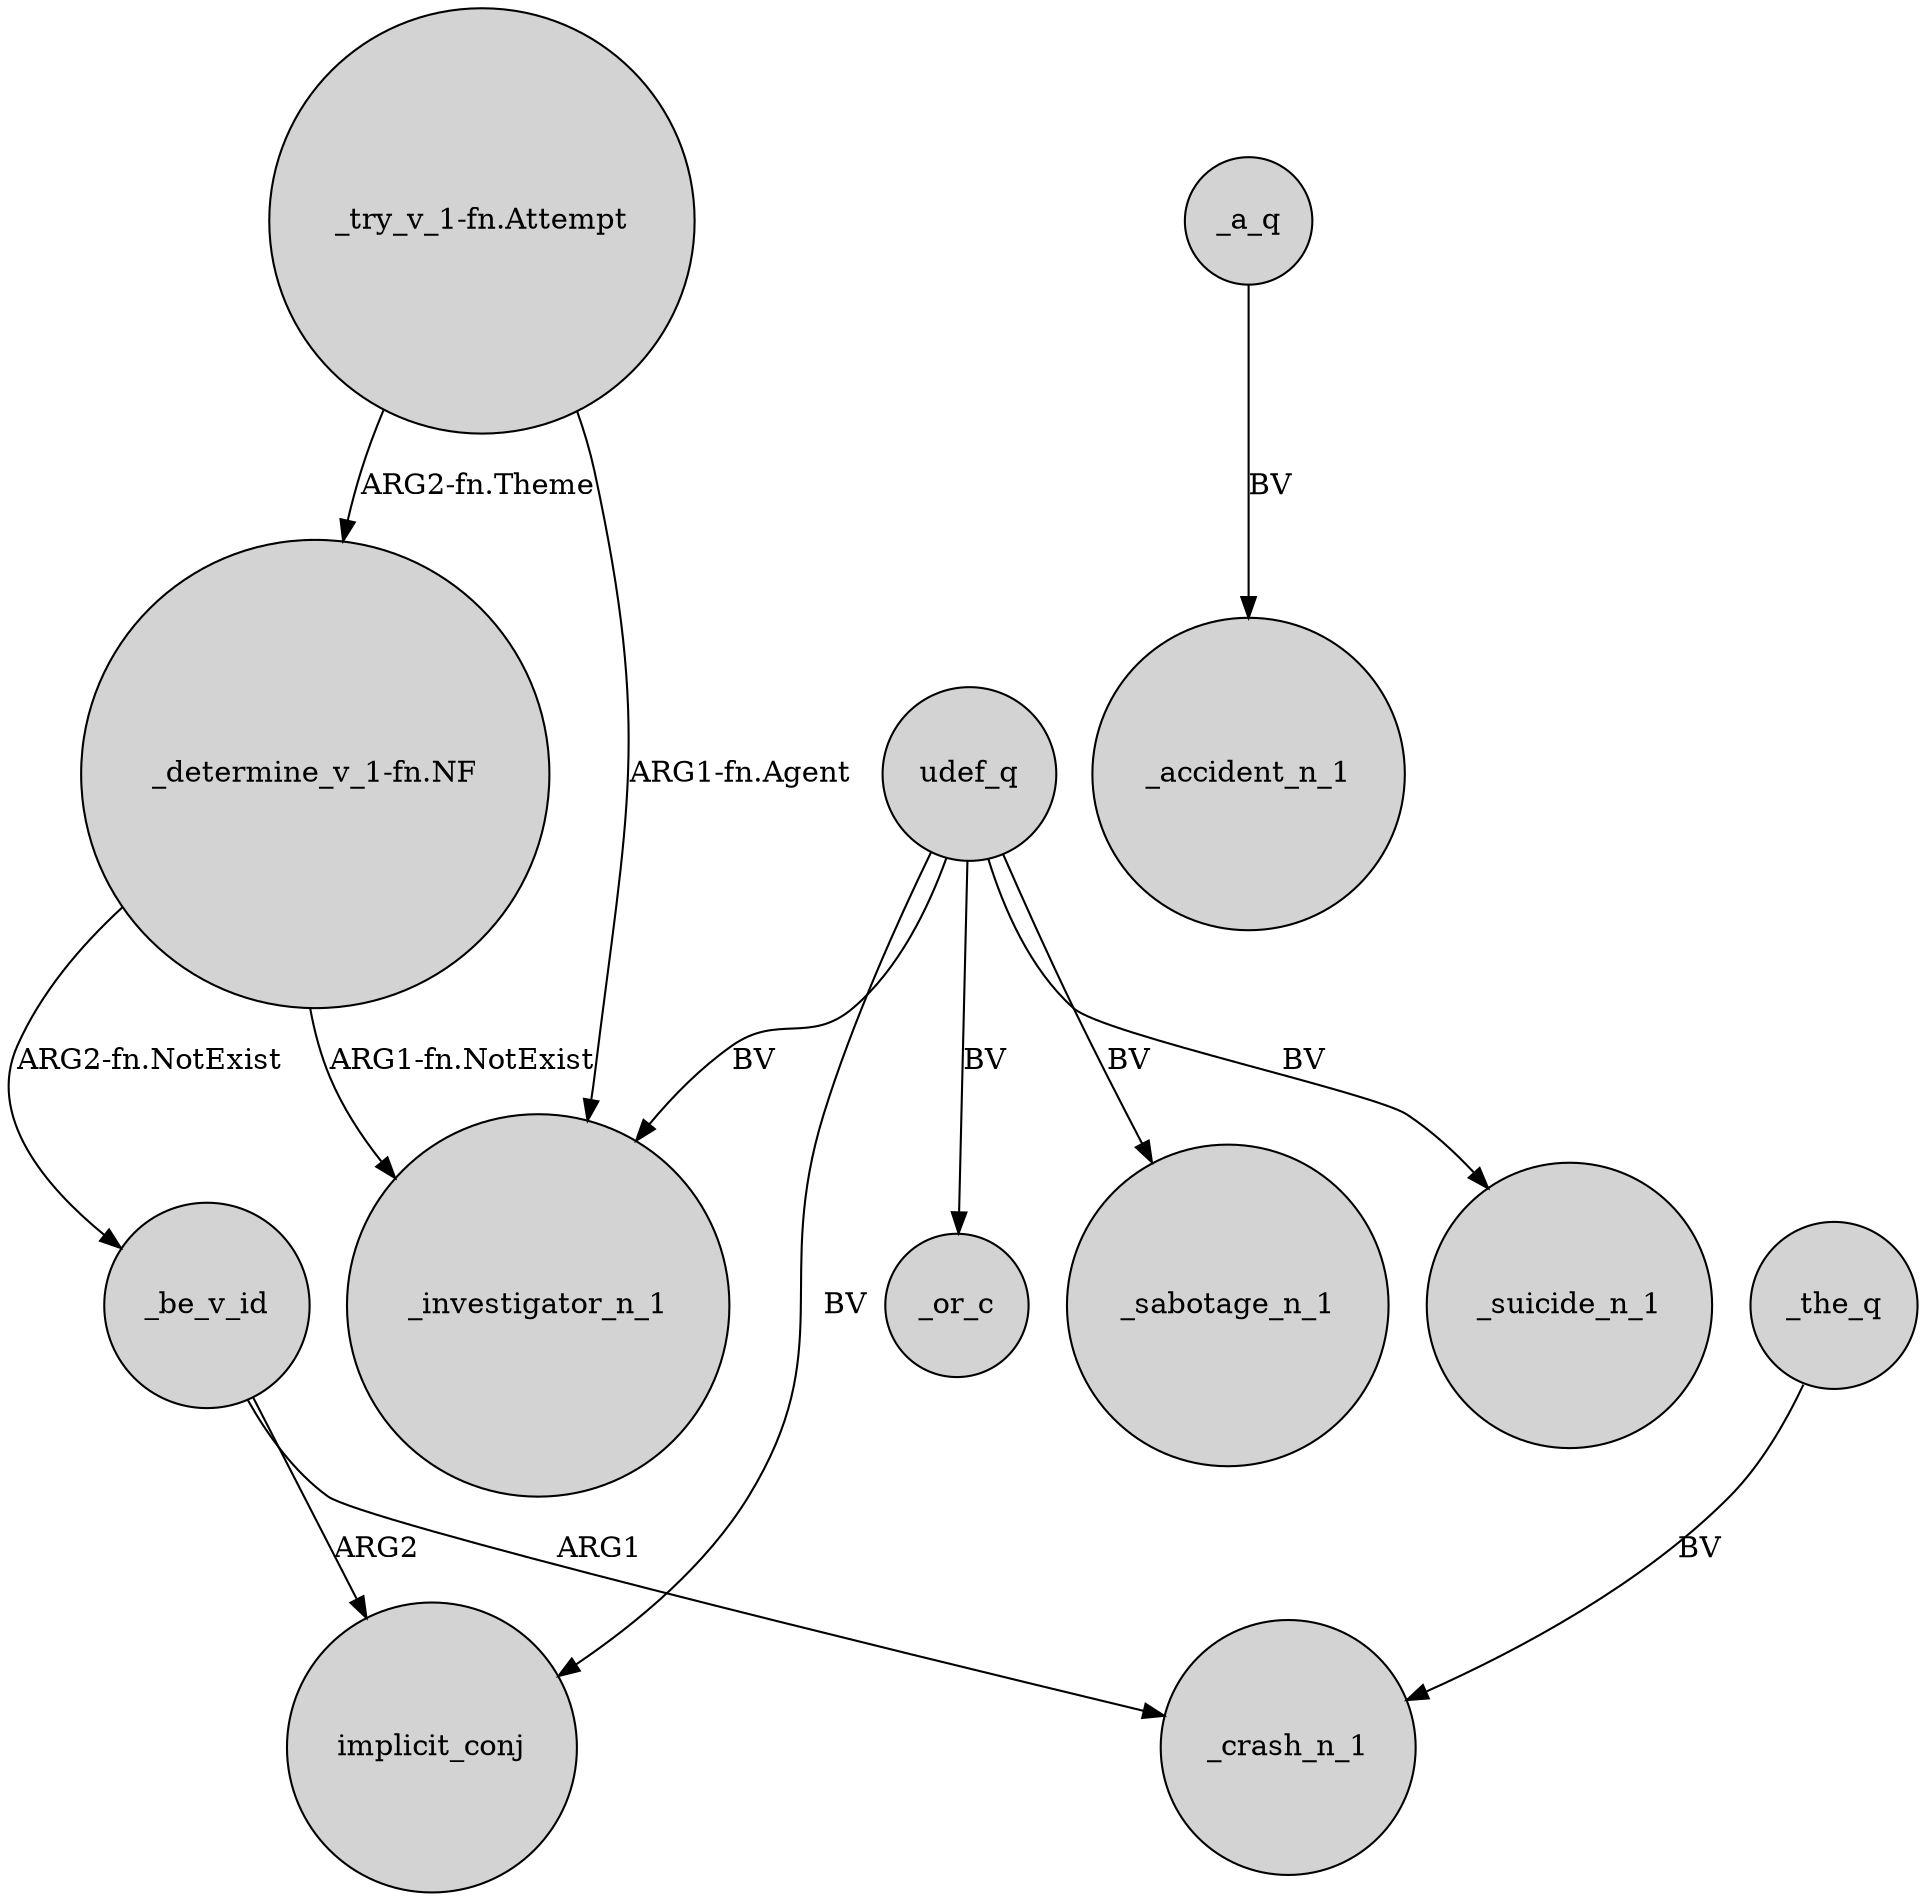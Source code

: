 digraph {
	node [shape=circle style=filled]
	"_try_v_1-fn.Attempt" -> "_determine_v_1-fn.NF" [label="ARG2-fn.Theme"]
	_be_v_id -> implicit_conj [label=ARG2]
	udef_q -> _investigator_n_1 [label=BV]
	_a_q -> _accident_n_1 [label=BV]
	udef_q -> _or_c [label=BV]
	_be_v_id -> _crash_n_1 [label=ARG1]
	udef_q -> implicit_conj [label=BV]
	"_try_v_1-fn.Attempt" -> _investigator_n_1 [label="ARG1-fn.Agent"]
	"_determine_v_1-fn.NF" -> _investigator_n_1 [label="ARG1-fn.NotExist"]
	_the_q -> _crash_n_1 [label=BV]
	"_determine_v_1-fn.NF" -> _be_v_id [label="ARG2-fn.NotExist"]
	udef_q -> _sabotage_n_1 [label=BV]
	udef_q -> _suicide_n_1 [label=BV]
}
